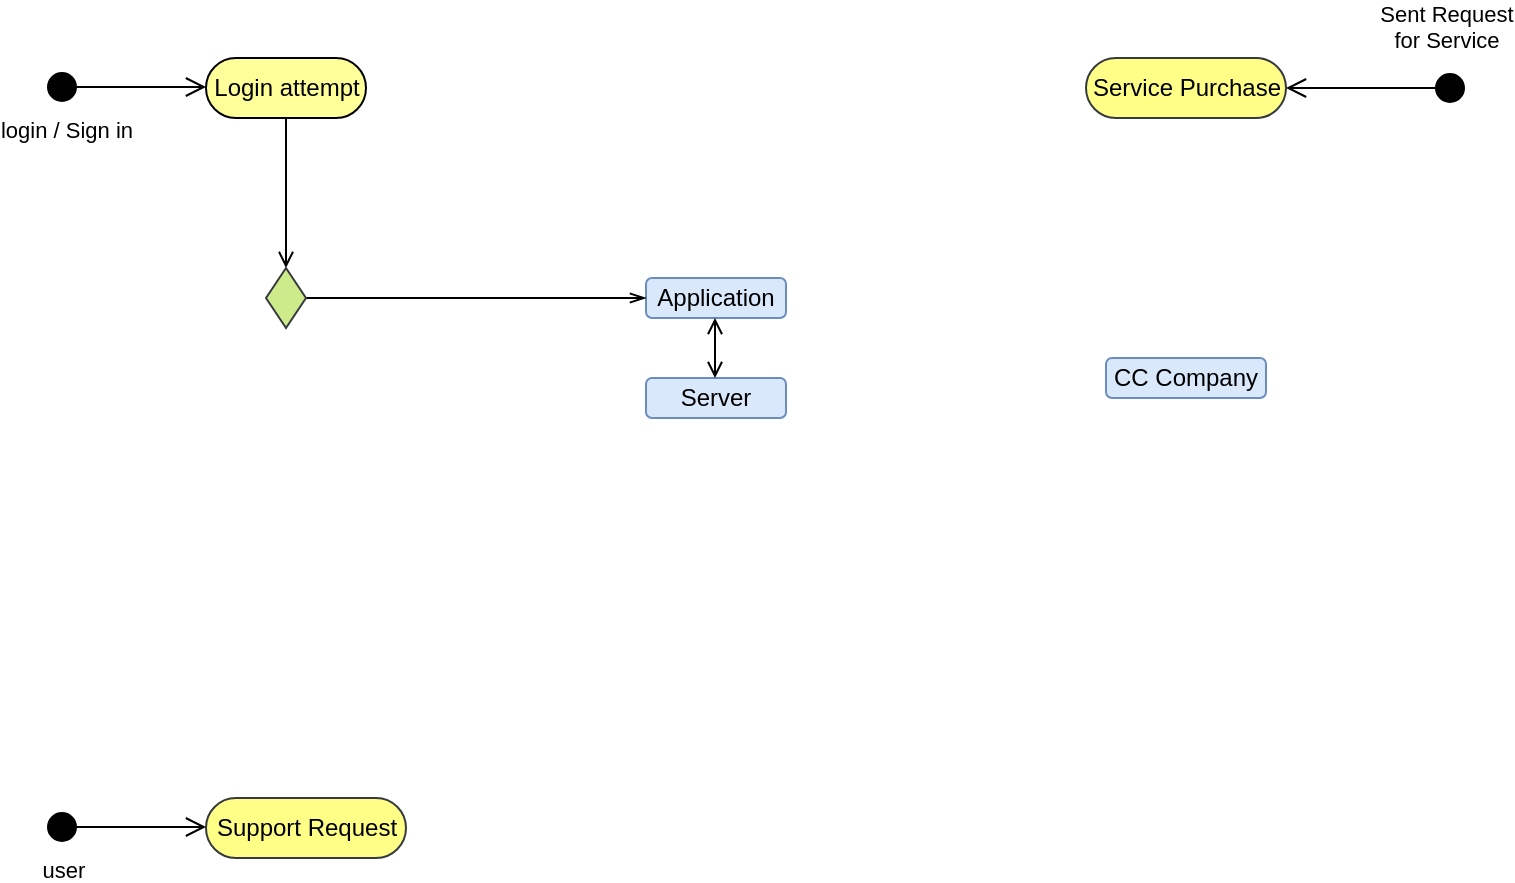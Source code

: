 <mxfile version="16.6.4" type="github">
  <diagram id="agCWinGzGlSTTqaEI_U_" name="Page-1">
    <mxGraphModel dx="1038" dy="575" grid="1" gridSize="10" guides="1" tooltips="1" connect="1" arrows="1" fold="1" page="1" pageScale="1" pageWidth="827" pageHeight="1169" math="0" shadow="0">
      <root>
        <mxCell id="0" />
        <mxCell id="1" parent="0" />
        <mxCell id="YBJRUDyE-c3mZsby5Jbl-1" value="Application" style="rounded=1;whiteSpace=wrap;html=1;fillColor=#dae8fc;strokeColor=#6c8ebf;" parent="1" vertex="1">
          <mxGeometry x="370" y="230" width="70" height="20" as="geometry" />
        </mxCell>
        <mxCell id="YBJRUDyE-c3mZsby5Jbl-2" value="Server" style="rounded=1;whiteSpace=wrap;html=1;fillColor=#dae8fc;strokeColor=#6c8ebf;" parent="1" vertex="1">
          <mxGeometry x="370" y="280" width="70" height="20" as="geometry" />
        </mxCell>
        <mxCell id="YBJRUDyE-c3mZsby5Jbl-3" value="login / Sign in" style="html=1;verticalAlign=bottom;startArrow=circle;startFill=1;endArrow=open;startSize=6;endSize=8;rounded=0;" parent="1" edge="1">
          <mxGeometry x="-0.75" y="-30" width="80" relative="1" as="geometry">
            <mxPoint x="70" y="134.5" as="sourcePoint" />
            <mxPoint x="150" y="134.5" as="targetPoint" />
            <mxPoint as="offset" />
          </mxGeometry>
        </mxCell>
        <mxCell id="YBJRUDyE-c3mZsby5Jbl-10" value="" style="edgeStyle=orthogonalEdgeStyle;rounded=0;orthogonalLoop=1;jettySize=auto;html=1;endArrow=open;endFill=0;" parent="1" source="YBJRUDyE-c3mZsby5Jbl-8" target="YBJRUDyE-c3mZsby5Jbl-9" edge="1">
          <mxGeometry relative="1" as="geometry" />
        </mxCell>
        <mxCell id="YBJRUDyE-c3mZsby5Jbl-8" value="Login attempt" style="html=1;dashed=0;whitespace=wrap;shape=mxgraph.dfd.start;shadow=0;glass=0;labelBackgroundColor=#FFFF99;sketch=0;strokeWidth=1;fillColor=#FFFF99;" parent="1" vertex="1">
          <mxGeometry x="150" y="120" width="80" height="30" as="geometry" />
        </mxCell>
        <mxCell id="5nbQyXA_cgi32hvIVuK6-2" style="edgeStyle=orthogonalEdgeStyle;rounded=0;orthogonalLoop=1;jettySize=auto;html=1;exitX=1;exitY=0.5;exitDx=0;exitDy=0;entryX=0;entryY=0.5;entryDx=0;entryDy=0;endArrow=openThin;endFill=0;" edge="1" parent="1" source="YBJRUDyE-c3mZsby5Jbl-9" target="YBJRUDyE-c3mZsby5Jbl-1">
          <mxGeometry relative="1" as="geometry" />
        </mxCell>
        <mxCell id="YBJRUDyE-c3mZsby5Jbl-9" value="" style="rhombus;whiteSpace=wrap;html=1;fillColor=#cdeb8b;dashed=0;shadow=0;glass=0;labelBackgroundColor=#FFFF99;sketch=0;strokeWidth=1;strokeColor=#36393d;" parent="1" vertex="1">
          <mxGeometry x="180" y="225" width="20" height="30" as="geometry" />
        </mxCell>
        <mxCell id="YBJRUDyE-c3mZsby5Jbl-16" value="" style="endArrow=open;startArrow=open;endFill=0;startFill=0;html=1;rounded=0;" parent="1" edge="1">
          <mxGeometry width="160" relative="1" as="geometry">
            <mxPoint x="404.5" y="250" as="sourcePoint" />
            <mxPoint x="404.5" y="280" as="targetPoint" />
          </mxGeometry>
        </mxCell>
        <mxCell id="5nbQyXA_cgi32hvIVuK6-3" value="Service Purchase" style="html=1;dashed=0;whitespace=wrap;shape=mxgraph.dfd.start;fillColor=#ffff88;strokeColor=#36393d;" vertex="1" parent="1">
          <mxGeometry x="590" y="120" width="100" height="30" as="geometry" />
        </mxCell>
        <mxCell id="5nbQyXA_cgi32hvIVuK6-4" value="Sent Request &lt;br&gt;for Service" style="html=1;verticalAlign=bottom;startArrow=circle;startFill=1;endArrow=open;startSize=6;endSize=8;rounded=0;entryX=1;entryY=0.5;entryDx=0;entryDy=0;entryPerimeter=0;" edge="1" parent="1" target="5nbQyXA_cgi32hvIVuK6-3">
          <mxGeometry x="-0.778" y="-15" width="80" relative="1" as="geometry">
            <mxPoint x="780" y="135" as="sourcePoint" />
            <mxPoint x="800" y="134.5" as="targetPoint" />
            <mxPoint as="offset" />
          </mxGeometry>
        </mxCell>
        <mxCell id="5nbQyXA_cgi32hvIVuK6-5" value="CC Company" style="rounded=1;whiteSpace=wrap;html=1;fillColor=#dae8fc;strokeColor=#6c8ebf;" vertex="1" parent="1">
          <mxGeometry x="600" y="270" width="80" height="20" as="geometry" />
        </mxCell>
        <mxCell id="5nbQyXA_cgi32hvIVuK6-6" value="Support Request" style="html=1;dashed=0;whitespace=wrap;shape=mxgraph.dfd.start;fillColor=#ffff88;strokeColor=#36393d;" vertex="1" parent="1">
          <mxGeometry x="150" y="490" width="100" height="30" as="geometry" />
        </mxCell>
        <mxCell id="5nbQyXA_cgi32hvIVuK6-7" value="user&amp;nbsp;" style="html=1;verticalAlign=bottom;startArrow=circle;startFill=1;endArrow=open;startSize=6;endSize=8;rounded=0;" edge="1" parent="1">
          <mxGeometry x="-0.75" y="-30" width="80" relative="1" as="geometry">
            <mxPoint x="70" y="504.5" as="sourcePoint" />
            <mxPoint x="150" y="504.5" as="targetPoint" />
            <mxPoint as="offset" />
          </mxGeometry>
        </mxCell>
      </root>
    </mxGraphModel>
  </diagram>
</mxfile>
